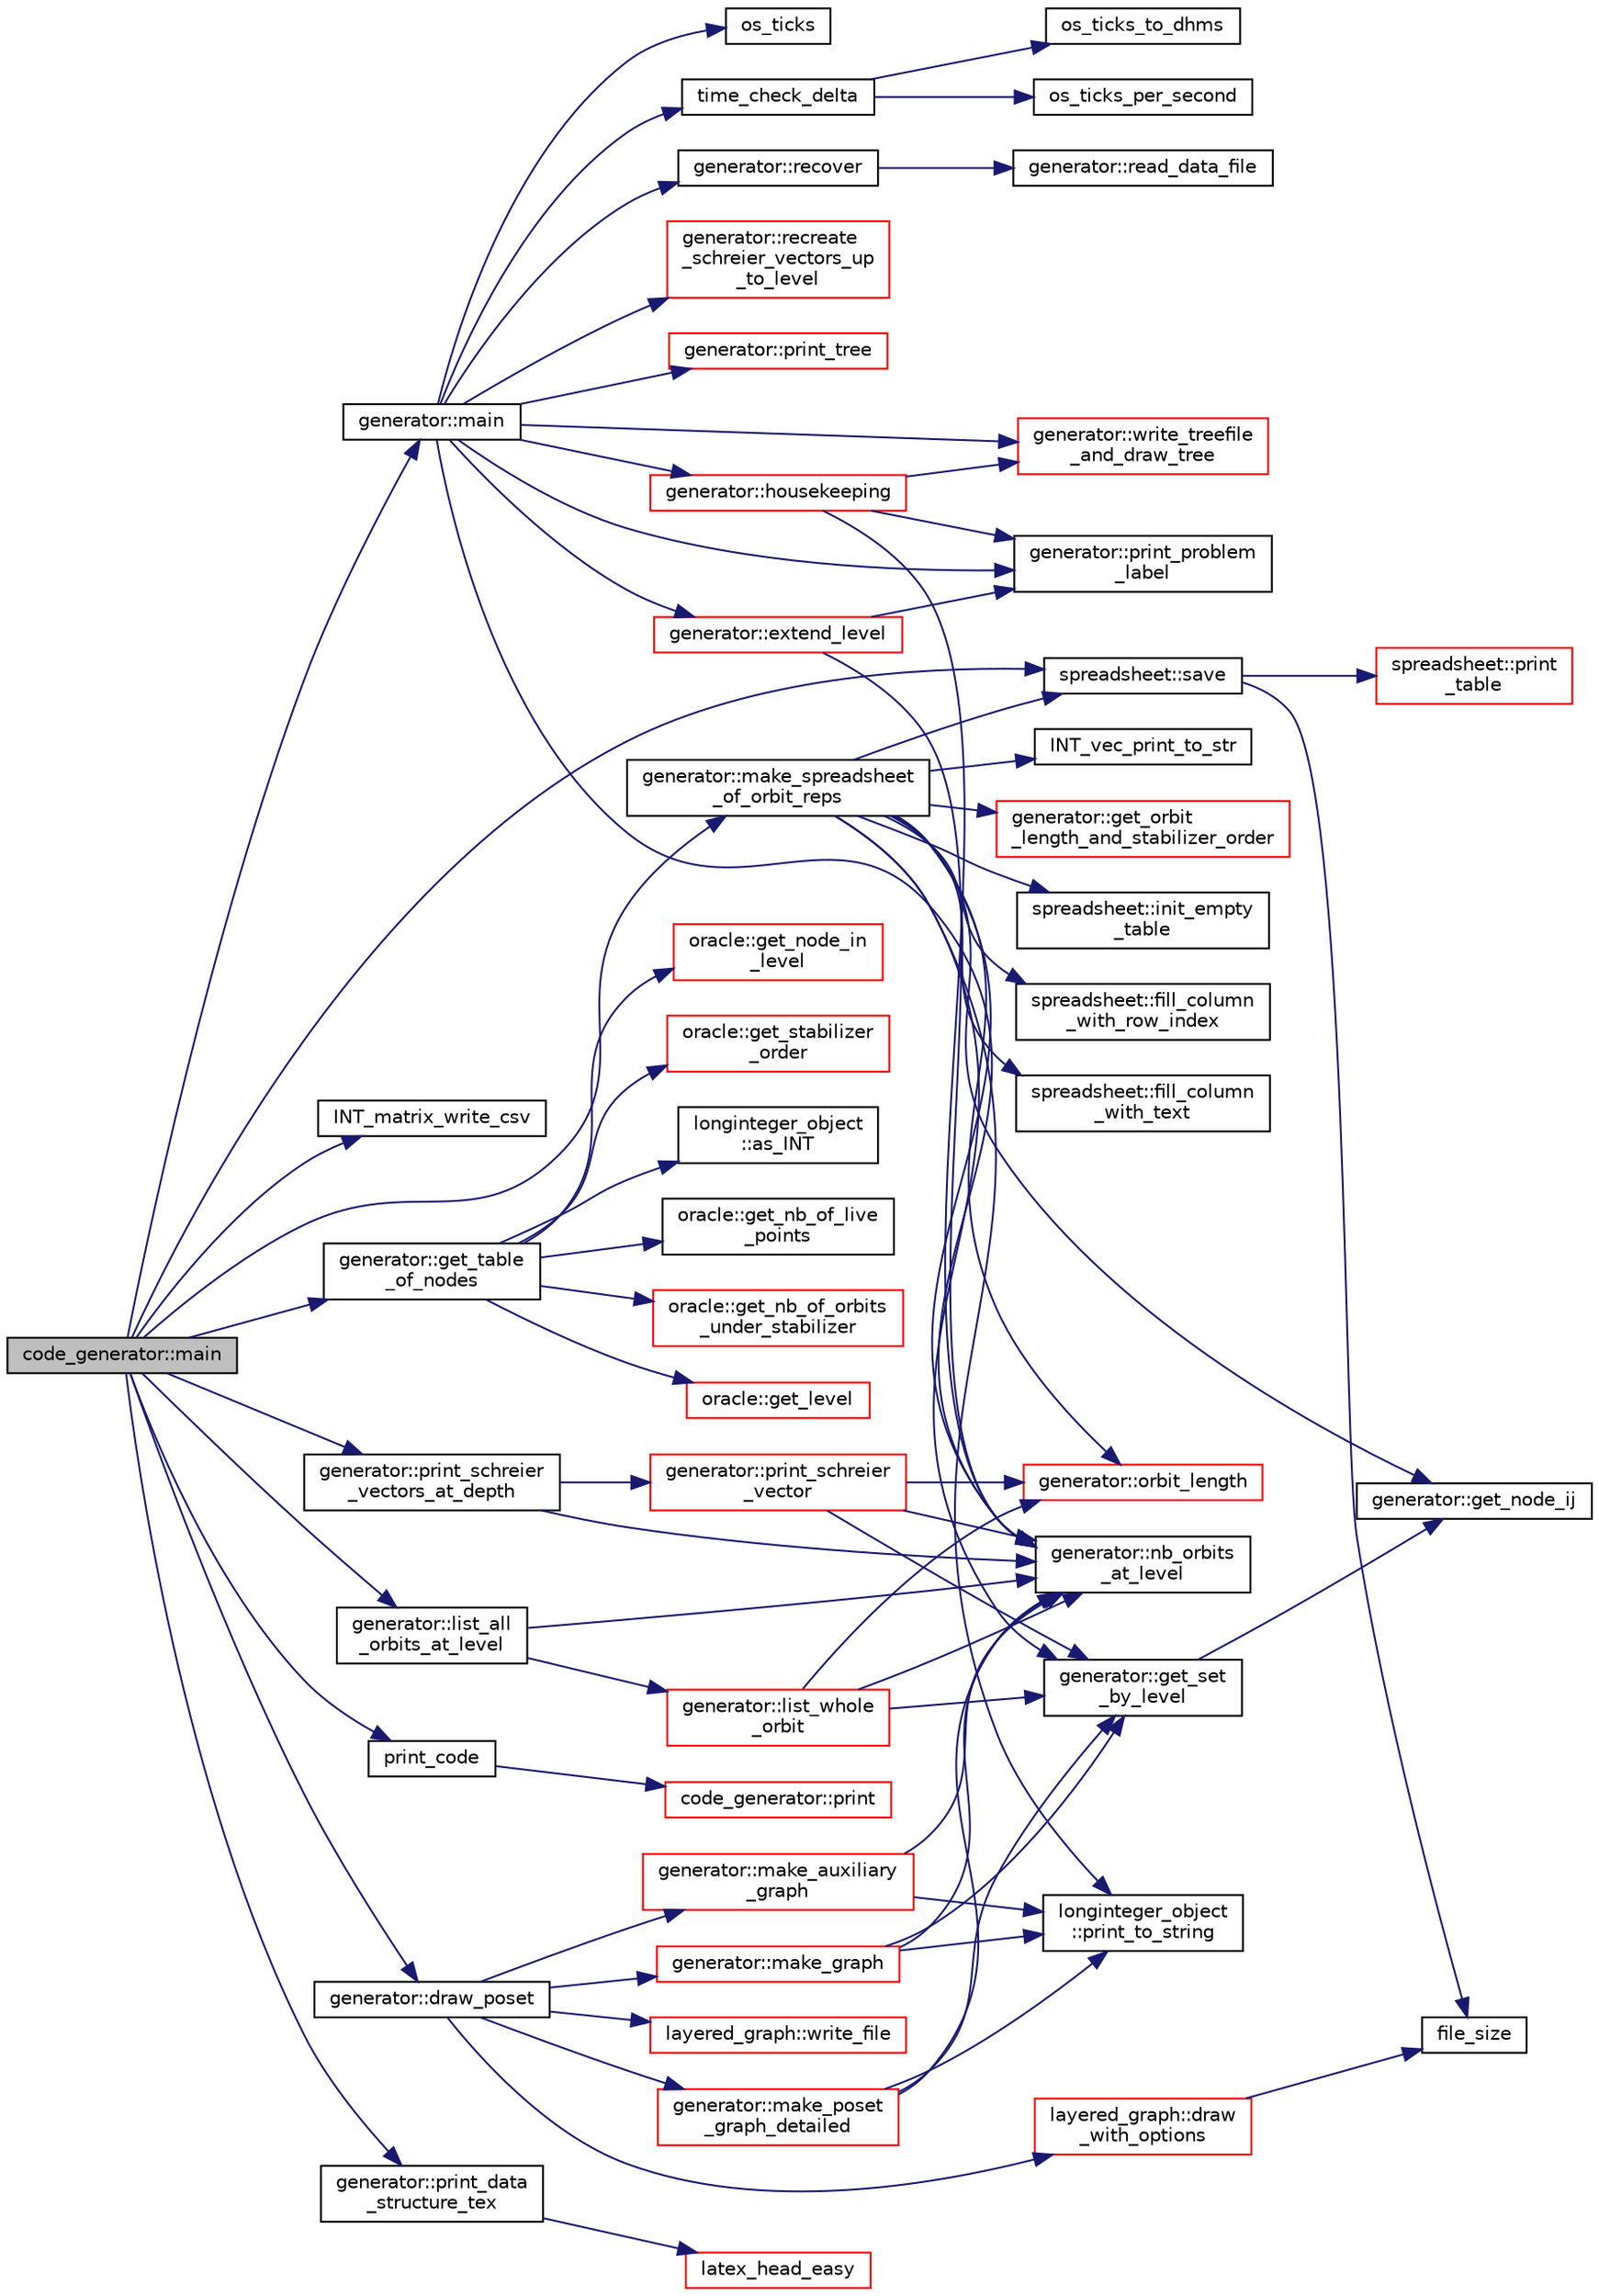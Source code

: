 digraph "code_generator::main"
{
  edge [fontname="Helvetica",fontsize="10",labelfontname="Helvetica",labelfontsize="10"];
  node [fontname="Helvetica",fontsize="10",shape=record];
  rankdir="LR";
  Node757 [label="code_generator::main",height=0.2,width=0.4,color="black", fillcolor="grey75", style="filled", fontcolor="black"];
  Node757 -> Node758 [color="midnightblue",fontsize="10",style="solid",fontname="Helvetica"];
  Node758 [label="generator::main",height=0.2,width=0.4,color="black", fillcolor="white", style="filled",URL="$d7/d73/classgenerator.html#a01abff8e9f231bf0d82e2e8e0061f242"];
  Node758 -> Node759 [color="midnightblue",fontsize="10",style="solid",fontname="Helvetica"];
  Node759 [label="generator::print_problem\l_label",height=0.2,width=0.4,color="black", fillcolor="white", style="filled",URL="$d7/d73/classgenerator.html#a06d3c064ba84ebe8db3537e6273f16c3"];
  Node758 -> Node760 [color="midnightblue",fontsize="10",style="solid",fontname="Helvetica"];
  Node760 [label="os_ticks",height=0.2,width=0.4,color="black", fillcolor="white", style="filled",URL="$d5/db4/io__and__os_8h.html#a3da6d2b09e35d569adb7101dffcb5224"];
  Node758 -> Node761 [color="midnightblue",fontsize="10",style="solid",fontname="Helvetica"];
  Node761 [label="time_check_delta",height=0.2,width=0.4,color="black", fillcolor="white", style="filled",URL="$d9/d60/discreta_8h.html#a89a8565e34c7dcbb97180cd6af7454a1"];
  Node761 -> Node762 [color="midnightblue",fontsize="10",style="solid",fontname="Helvetica"];
  Node762 [label="os_ticks_per_second",height=0.2,width=0.4,color="black", fillcolor="white", style="filled",URL="$d5/db4/io__and__os_8h.html#a1b35e7a094dfde9db39ae352c9c17042"];
  Node761 -> Node763 [color="midnightblue",fontsize="10",style="solid",fontname="Helvetica"];
  Node763 [label="os_ticks_to_dhms",height=0.2,width=0.4,color="black", fillcolor="white", style="filled",URL="$d5/db4/io__and__os_8h.html#a0d715587fd9b8ab4e2bc822a2be313ba"];
  Node758 -> Node764 [color="midnightblue",fontsize="10",style="solid",fontname="Helvetica"];
  Node764 [label="generator::recover",height=0.2,width=0.4,color="black", fillcolor="white", style="filled",URL="$d7/d73/classgenerator.html#a96b65270be862c206d5af97c1dde9c17"];
  Node764 -> Node765 [color="midnightblue",fontsize="10",style="solid",fontname="Helvetica"];
  Node765 [label="generator::read_data_file",height=0.2,width=0.4,color="black", fillcolor="white", style="filled",URL="$d7/d73/classgenerator.html#a6109d5e04d03f3cb8263ddfa1d8f78b2"];
  Node758 -> Node766 [color="midnightblue",fontsize="10",style="solid",fontname="Helvetica"];
  Node766 [label="generator::recreate\l_schreier_vectors_up\l_to_level",height=0.2,width=0.4,color="red", fillcolor="white", style="filled",URL="$d7/d73/classgenerator.html#a2ca7599e91bb012d41153aec95f081f7"];
  Node758 -> Node1315 [color="midnightblue",fontsize="10",style="solid",fontname="Helvetica"];
  Node1315 [label="generator::print_tree",height=0.2,width=0.4,color="red", fillcolor="white", style="filled",URL="$d7/d73/classgenerator.html#a4d50a3584d53209baf2bf7d7b9ba31f8"];
  Node758 -> Node1329 [color="midnightblue",fontsize="10",style="solid",fontname="Helvetica"];
  Node1329 [label="generator::write_treefile\l_and_draw_tree",height=0.2,width=0.4,color="red", fillcolor="white", style="filled",URL="$d7/d73/classgenerator.html#a70c78f45dba413014287e8cde2f7d6b5"];
  Node758 -> Node1426 [color="midnightblue",fontsize="10",style="solid",fontname="Helvetica"];
  Node1426 [label="generator::extend_level",height=0.2,width=0.4,color="red", fillcolor="white", style="filled",URL="$d7/d73/classgenerator.html#a91b84d80ccec0cd2136bc221c30e0f8e"];
  Node1426 -> Node759 [color="midnightblue",fontsize="10",style="solid",fontname="Helvetica"];
  Node1426 -> Node772 [color="midnightblue",fontsize="10",style="solid",fontname="Helvetica"];
  Node772 [label="generator::nb_orbits\l_at_level",height=0.2,width=0.4,color="black", fillcolor="white", style="filled",URL="$d7/d73/classgenerator.html#a020f3d8378448310d044a4a24fadf301"];
  Node758 -> Node1583 [color="midnightblue",fontsize="10",style="solid",fontname="Helvetica"];
  Node1583 [label="generator::housekeeping",height=0.2,width=0.4,color="red", fillcolor="white", style="filled",URL="$d7/d73/classgenerator.html#aaf2bd92e8f74eb9fbc3244a6dde6f78c"];
  Node1583 -> Node772 [color="midnightblue",fontsize="10",style="solid",fontname="Helvetica"];
  Node1583 -> Node759 [color="midnightblue",fontsize="10",style="solid",fontname="Helvetica"];
  Node1583 -> Node1329 [color="midnightblue",fontsize="10",style="solid",fontname="Helvetica"];
  Node758 -> Node772 [color="midnightblue",fontsize="10",style="solid",fontname="Helvetica"];
  Node757 -> Node1601 [color="midnightblue",fontsize="10",style="solid",fontname="Helvetica"];
  Node1601 [label="generator::get_table\l_of_nodes",height=0.2,width=0.4,color="black", fillcolor="white", style="filled",URL="$d7/d73/classgenerator.html#a0ef678b519ec26a75a77c446dbf21220"];
  Node1601 -> Node1602 [color="midnightblue",fontsize="10",style="solid",fontname="Helvetica"];
  Node1602 [label="oracle::get_level",height=0.2,width=0.4,color="red", fillcolor="white", style="filled",URL="$d7/da7/classoracle.html#a2990dc12dcb1f068aee2f2d59794c156"];
  Node1601 -> Node1603 [color="midnightblue",fontsize="10",style="solid",fontname="Helvetica"];
  Node1603 [label="oracle::get_node_in\l_level",height=0.2,width=0.4,color="red", fillcolor="white", style="filled",URL="$d7/da7/classoracle.html#a4ac71e4eb496ebd67bb6c2475153a6b4"];
  Node1601 -> Node1604 [color="midnightblue",fontsize="10",style="solid",fontname="Helvetica"];
  Node1604 [label="oracle::get_stabilizer\l_order",height=0.2,width=0.4,color="red", fillcolor="white", style="filled",URL="$d7/da7/classoracle.html#aa3e1c014a85faf719d8ba33f38189d56"];
  Node1601 -> Node833 [color="midnightblue",fontsize="10",style="solid",fontname="Helvetica"];
  Node833 [label="longinteger_object\l::as_INT",height=0.2,width=0.4,color="black", fillcolor="white", style="filled",URL="$dd/d7e/classlonginteger__object.html#afb992d4679a6741acc63c8bcba27971e"];
  Node1601 -> Node1605 [color="midnightblue",fontsize="10",style="solid",fontname="Helvetica"];
  Node1605 [label="oracle::get_nb_of_live\l_points",height=0.2,width=0.4,color="black", fillcolor="white", style="filled",URL="$d7/da7/classoracle.html#aba9c327407f45d29c1e66f445983a9e7"];
  Node1601 -> Node1606 [color="midnightblue",fontsize="10",style="solid",fontname="Helvetica"];
  Node1606 [label="oracle::get_nb_of_orbits\l_under_stabilizer",height=0.2,width=0.4,color="red", fillcolor="white", style="filled",URL="$d7/da7/classoracle.html#a58802a2227605c5fb697bd1196fdecd1"];
  Node757 -> Node1127 [color="midnightblue",fontsize="10",style="solid",fontname="Helvetica"];
  Node1127 [label="INT_matrix_write_csv",height=0.2,width=0.4,color="black", fillcolor="white", style="filled",URL="$d5/db4/io__and__os_8h.html#a57604af509e1d43e918fd38e5f4ee96f"];
  Node757 -> Node1607 [color="midnightblue",fontsize="10",style="solid",fontname="Helvetica"];
  Node1607 [label="generator::make_spreadsheet\l_of_orbit_reps",height=0.2,width=0.4,color="black", fillcolor="white", style="filled",URL="$d7/d73/classgenerator.html#a2fb3f7b149d0207cf859b33529282e22"];
  Node1607 -> Node1608 [color="midnightblue",fontsize="10",style="solid",fontname="Helvetica"];
  Node1608 [label="generator::orbit_length",height=0.2,width=0.4,color="red", fillcolor="white", style="filled",URL="$d7/d73/classgenerator.html#a38a102d644c03c18ad901f1a815a7f6c"];
  Node1607 -> Node772 [color="midnightblue",fontsize="10",style="solid",fontname="Helvetica"];
  Node1607 -> Node1610 [color="midnightblue",fontsize="10",style="solid",fontname="Helvetica"];
  Node1610 [label="generator::get_set\l_by_level",height=0.2,width=0.4,color="black", fillcolor="white", style="filled",URL="$d7/d73/classgenerator.html#a3012a80d862b42c848b84584389c8594"];
  Node1610 -> Node1611 [color="midnightblue",fontsize="10",style="solid",fontname="Helvetica"];
  Node1611 [label="generator::get_node_ij",height=0.2,width=0.4,color="black", fillcolor="white", style="filled",URL="$d7/d73/classgenerator.html#a8cea5411b42336694738530732ede540"];
  Node1607 -> Node1612 [color="midnightblue",fontsize="10",style="solid",fontname="Helvetica"];
  Node1612 [label="INT_vec_print_to_str",height=0.2,width=0.4,color="black", fillcolor="white", style="filled",URL="$d5/db4/io__and__os_8h.html#abadd2acf410e5c491f6740899538160d"];
  Node1607 -> Node1613 [color="midnightblue",fontsize="10",style="solid",fontname="Helvetica"];
  Node1613 [label="generator::get_orbit\l_length_and_stabilizer_order",height=0.2,width=0.4,color="red", fillcolor="white", style="filled",URL="$d7/d73/classgenerator.html#a3b61656a33d833f30f2ac88406186a36"];
  Node1607 -> Node1414 [color="midnightblue",fontsize="10",style="solid",fontname="Helvetica"];
  Node1414 [label="longinteger_object\l::print_to_string",height=0.2,width=0.4,color="black", fillcolor="white", style="filled",URL="$dd/d7e/classlonginteger__object.html#abf29fedc2ef57bb6c8bcc8e1f052efda"];
  Node1607 -> Node1611 [color="midnightblue",fontsize="10",style="solid",fontname="Helvetica"];
  Node1607 -> Node1614 [color="midnightblue",fontsize="10",style="solid",fontname="Helvetica"];
  Node1614 [label="spreadsheet::init_empty\l_table",height=0.2,width=0.4,color="black", fillcolor="white", style="filled",URL="$d8/d11/classspreadsheet.html#ad941232fa1d9ccf29fcebb8e56c15681"];
  Node1607 -> Node1615 [color="midnightblue",fontsize="10",style="solid",fontname="Helvetica"];
  Node1615 [label="spreadsheet::fill_column\l_with_row_index",height=0.2,width=0.4,color="black", fillcolor="white", style="filled",URL="$d8/d11/classspreadsheet.html#a24ffe3a895380385eb9d60c1a4389157"];
  Node1607 -> Node1616 [color="midnightblue",fontsize="10",style="solid",fontname="Helvetica"];
  Node1616 [label="spreadsheet::fill_column\l_with_text",height=0.2,width=0.4,color="black", fillcolor="white", style="filled",URL="$d8/d11/classspreadsheet.html#a7b49e3dfb10f5cdd57bacd4d21a60e3c"];
  Node1607 -> Node1617 [color="midnightblue",fontsize="10",style="solid",fontname="Helvetica"];
  Node1617 [label="spreadsheet::save",height=0.2,width=0.4,color="black", fillcolor="white", style="filled",URL="$d8/d11/classspreadsheet.html#ac8744dac17eef1474584aae9551927f6"];
  Node1617 -> Node1618 [color="midnightblue",fontsize="10",style="solid",fontname="Helvetica"];
  Node1618 [label="spreadsheet::print\l_table",height=0.2,width=0.4,color="red", fillcolor="white", style="filled",URL="$d8/d11/classspreadsheet.html#a0760eae2a96ee698fef84cd8f2655197"];
  Node1617 -> Node769 [color="midnightblue",fontsize="10",style="solid",fontname="Helvetica"];
  Node769 [label="file_size",height=0.2,width=0.4,color="black", fillcolor="white", style="filled",URL="$df/dbf/sajeeb_8_c.html#a5c37cf5785204b6e9adf647dc14d0e50"];
  Node757 -> Node1617 [color="midnightblue",fontsize="10",style="solid",fontname="Helvetica"];
  Node757 -> Node1620 [color="midnightblue",fontsize="10",style="solid",fontname="Helvetica"];
  Node1620 [label="generator::list_all\l_orbits_at_level",height=0.2,width=0.4,color="black", fillcolor="white", style="filled",URL="$d7/d73/classgenerator.html#a650880bf92f9f2bf124d4ead2cc01f70"];
  Node1620 -> Node772 [color="midnightblue",fontsize="10",style="solid",fontname="Helvetica"];
  Node1620 -> Node1621 [color="midnightblue",fontsize="10",style="solid",fontname="Helvetica"];
  Node1621 [label="generator::list_whole\l_orbit",height=0.2,width=0.4,color="red", fillcolor="white", style="filled",URL="$d7/d73/classgenerator.html#aa102d1c1e32f0cd1dafeab1e0d1c18c1"];
  Node1621 -> Node1608 [color="midnightblue",fontsize="10",style="solid",fontname="Helvetica"];
  Node1621 -> Node772 [color="midnightblue",fontsize="10",style="solid",fontname="Helvetica"];
  Node1621 -> Node1610 [color="midnightblue",fontsize="10",style="solid",fontname="Helvetica"];
  Node757 -> Node1659 [color="midnightblue",fontsize="10",style="solid",fontname="Helvetica"];
  Node1659 [label="print_code",height=0.2,width=0.4,color="black", fillcolor="white", style="filled",URL="$db/da8/code__generator_8_c.html#a9b6831cb1c98ce20111c823830515d15"];
  Node1659 -> Node1660 [color="midnightblue",fontsize="10",style="solid",fontname="Helvetica"];
  Node1660 [label="code_generator::print",height=0.2,width=0.4,color="red", fillcolor="white", style="filled",URL="$db/d37/classcode__generator.html#aa865507e914621b77e4aa4461a37945f"];
  Node757 -> Node1667 [color="midnightblue",fontsize="10",style="solid",fontname="Helvetica"];
  Node1667 [label="generator::print_schreier\l_vectors_at_depth",height=0.2,width=0.4,color="black", fillcolor="white", style="filled",URL="$d7/d73/classgenerator.html#a905ff91771cf86019c8052e7ddcd3287"];
  Node1667 -> Node772 [color="midnightblue",fontsize="10",style="solid",fontname="Helvetica"];
  Node1667 -> Node1668 [color="midnightblue",fontsize="10",style="solid",fontname="Helvetica"];
  Node1668 [label="generator::print_schreier\l_vector",height=0.2,width=0.4,color="red", fillcolor="white", style="filled",URL="$d7/d73/classgenerator.html#aa31c8a1d5c8f5ccb054a07455983b0d1"];
  Node1668 -> Node1608 [color="midnightblue",fontsize="10",style="solid",fontname="Helvetica"];
  Node1668 -> Node772 [color="midnightblue",fontsize="10",style="solid",fontname="Helvetica"];
  Node1668 -> Node1610 [color="midnightblue",fontsize="10",style="solid",fontname="Helvetica"];
  Node757 -> Node1671 [color="midnightblue",fontsize="10",style="solid",fontname="Helvetica"];
  Node1671 [label="generator::draw_poset",height=0.2,width=0.4,color="black", fillcolor="white", style="filled",URL="$d7/d73/classgenerator.html#aa4f99c75a86701ba85e514a294efdf3a"];
  Node1671 -> Node1672 [color="midnightblue",fontsize="10",style="solid",fontname="Helvetica"];
  Node1672 [label="generator::make_auxiliary\l_graph",height=0.2,width=0.4,color="red", fillcolor="white", style="filled",URL="$d7/d73/classgenerator.html#aabd85f45e3975dcf5eb15c0509e58392"];
  Node1672 -> Node772 [color="midnightblue",fontsize="10",style="solid",fontname="Helvetica"];
  Node1672 -> Node1414 [color="midnightblue",fontsize="10",style="solid",fontname="Helvetica"];
  Node1671 -> Node1688 [color="midnightblue",fontsize="10",style="solid",fontname="Helvetica"];
  Node1688 [label="generator::make_graph",height=0.2,width=0.4,color="red", fillcolor="white", style="filled",URL="$d7/d73/classgenerator.html#a70dd7819a500c8baef63327eb5d72f4c"];
  Node1688 -> Node772 [color="midnightblue",fontsize="10",style="solid",fontname="Helvetica"];
  Node1688 -> Node1414 [color="midnightblue",fontsize="10",style="solid",fontname="Helvetica"];
  Node1688 -> Node1610 [color="midnightblue",fontsize="10",style="solid",fontname="Helvetica"];
  Node1671 -> Node1691 [color="midnightblue",fontsize="10",style="solid",fontname="Helvetica"];
  Node1691 [label="generator::make_poset\l_graph_detailed",height=0.2,width=0.4,color="red", fillcolor="white", style="filled",URL="$d7/d73/classgenerator.html#a4f8b07122d32e3db0788f5a385bb1615"];
  Node1691 -> Node772 [color="midnightblue",fontsize="10",style="solid",fontname="Helvetica"];
  Node1691 -> Node1414 [color="midnightblue",fontsize="10",style="solid",fontname="Helvetica"];
  Node1691 -> Node1610 [color="midnightblue",fontsize="10",style="solid",fontname="Helvetica"];
  Node1671 -> Node1695 [color="midnightblue",fontsize="10",style="solid",fontname="Helvetica"];
  Node1695 [label="layered_graph::write_file",height=0.2,width=0.4,color="red", fillcolor="white", style="filled",URL="$da/db1/classlayered__graph.html#aa6be0def70df293f8e50a6aadcbd5d89"];
  Node1671 -> Node1697 [color="midnightblue",fontsize="10",style="solid",fontname="Helvetica"];
  Node1697 [label="layered_graph::draw\l_with_options",height=0.2,width=0.4,color="red", fillcolor="white", style="filled",URL="$da/db1/classlayered__graph.html#a4c76e40c6cf5bfb2ab2df20c33e846bc"];
  Node1697 -> Node769 [color="midnightblue",fontsize="10",style="solid",fontname="Helvetica"];
  Node757 -> Node1709 [color="midnightblue",fontsize="10",style="solid",fontname="Helvetica"];
  Node1709 [label="generator::print_data\l_structure_tex",height=0.2,width=0.4,color="black", fillcolor="white", style="filled",URL="$d7/d73/classgenerator.html#a77ff0106e92f1e975224b739e35ef7b5"];
  Node1709 -> Node1473 [color="midnightblue",fontsize="10",style="solid",fontname="Helvetica"];
  Node1473 [label="latex_head_easy",height=0.2,width=0.4,color="red", fillcolor="white", style="filled",URL="$d5/db4/io__and__os_8h.html#af113b244ad72251e782a33c429b6fd12"];
}
